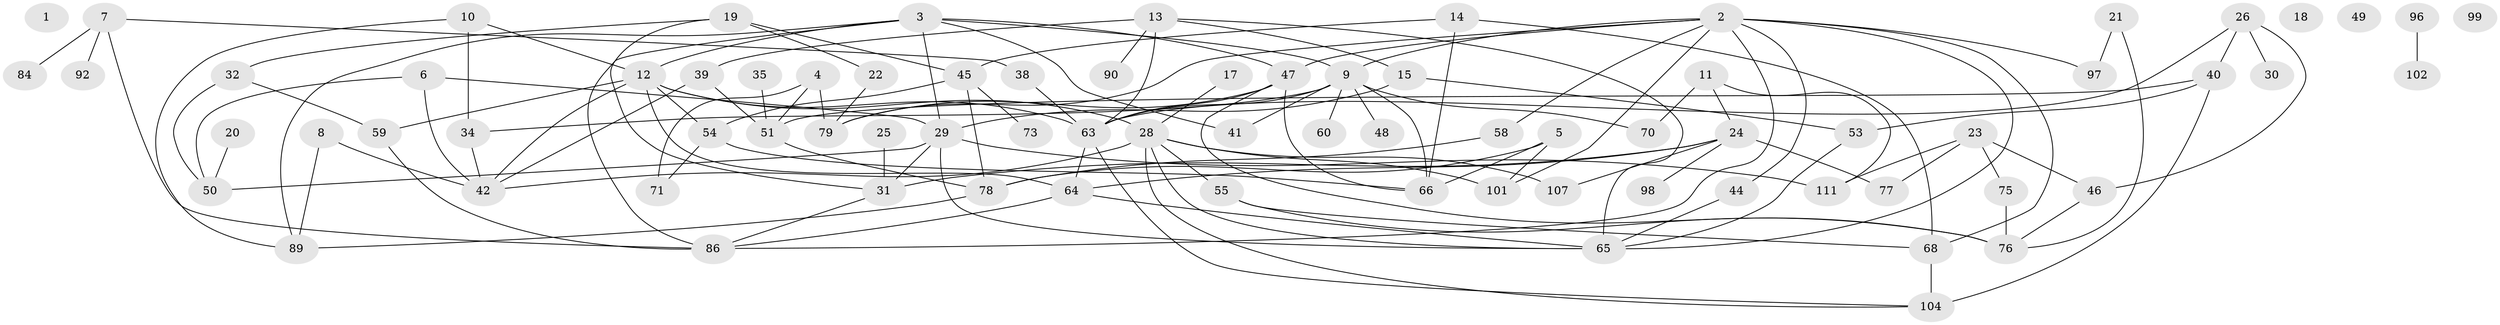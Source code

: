// Generated by graph-tools (version 1.1) at 2025/23/03/03/25 07:23:24]
// undirected, 78 vertices, 130 edges
graph export_dot {
graph [start="1"]
  node [color=gray90,style=filled];
  1;
  2 [super="+81"];
  3 [super="+37"];
  4 [super="+95"];
  5;
  6 [super="+82"];
  7 [super="+57"];
  8;
  9 [super="+33"];
  10 [super="+113"];
  11 [super="+67"];
  12 [super="+72"];
  13 [super="+16"];
  14;
  15 [super="+69"];
  17;
  18;
  19 [super="+80"];
  20;
  21;
  22;
  23 [super="+62"];
  24 [super="+27"];
  25;
  26 [super="+93"];
  28 [super="+61"];
  29 [super="+36"];
  30;
  31 [super="+52"];
  32;
  34 [super="+83"];
  35;
  38;
  39 [super="+105"];
  40 [super="+94"];
  41;
  42 [super="+43"];
  44;
  45 [super="+88"];
  46;
  47 [super="+85"];
  48;
  49;
  50 [super="+56"];
  51 [super="+106"];
  53;
  54 [super="+87"];
  55;
  58;
  59;
  60;
  63 [super="+108"];
  64 [super="+109"];
  65 [super="+112"];
  66 [super="+74"];
  68 [super="+100"];
  70 [super="+110"];
  71;
  73;
  75;
  76;
  77;
  78 [super="+103"];
  79;
  84;
  86 [super="+91"];
  89;
  90;
  92;
  96;
  97;
  98;
  99;
  101;
  102;
  104;
  107;
  111;
  2 -- 44;
  2 -- 58;
  2 -- 86;
  2 -- 97;
  2 -- 9;
  2 -- 68;
  2 -- 65;
  2 -- 101;
  2 -- 47;
  2 -- 79;
  3 -- 41;
  3 -- 86;
  3 -- 29;
  3 -- 89;
  3 -- 9;
  3 -- 47;
  3 -- 12;
  4 -- 51 [weight=2];
  4 -- 79;
  4 -- 71;
  5 -- 66;
  5 -- 101;
  5 -- 78;
  6 -- 50;
  6 -- 29;
  6 -- 42;
  7 -- 38;
  7 -- 84;
  7 -- 92;
  7 -- 86;
  8 -- 42;
  8 -- 89;
  9 -- 48;
  9 -- 60;
  9 -- 63;
  9 -- 66;
  9 -- 70;
  9 -- 41;
  9 -- 34;
  10 -- 89;
  10 -- 34;
  10 -- 12;
  11 -- 24;
  11 -- 70;
  11 -- 111;
  12 -- 28;
  12 -- 42;
  12 -- 54;
  12 -- 59;
  12 -- 64;
  12 -- 63;
  13 -- 65;
  13 -- 90;
  13 -- 63;
  13 -- 39;
  13 -- 15;
  14 -- 45;
  14 -- 68;
  14 -- 66;
  15 -- 53;
  15 -- 29;
  17 -- 28;
  19 -- 22;
  19 -- 31;
  19 -- 45;
  19 -- 32;
  20 -- 50;
  21 -- 76;
  21 -- 97;
  22 -- 79;
  23 -- 75;
  23 -- 77 [weight=2];
  23 -- 111;
  23 -- 46;
  24 -- 64;
  24 -- 98;
  24 -- 107;
  24 -- 77;
  24 -- 31;
  25 -- 31;
  26 -- 46;
  26 -- 30;
  26 -- 63;
  26 -- 40;
  28 -- 65;
  28 -- 101;
  28 -- 55;
  28 -- 104;
  28 -- 42;
  28 -- 107;
  29 -- 50;
  29 -- 65;
  29 -- 111;
  29 -- 31;
  31 -- 86;
  32 -- 50;
  32 -- 59;
  34 -- 42;
  35 -- 51;
  38 -- 63;
  39 -- 51;
  39 -- 42;
  40 -- 53;
  40 -- 104 [weight=2];
  40 -- 51;
  44 -- 65;
  45 -- 78;
  45 -- 54;
  45 -- 73;
  46 -- 76;
  47 -- 63;
  47 -- 76;
  47 -- 79;
  47 -- 66;
  51 -- 78;
  53 -- 65;
  54 -- 66;
  54 -- 71;
  55 -- 68;
  55 -- 76;
  58 -- 78;
  59 -- 86;
  63 -- 64;
  63 -- 104;
  64 -- 65;
  64 -- 86;
  68 -- 104;
  75 -- 76;
  78 -- 89;
  96 -- 102;
}
